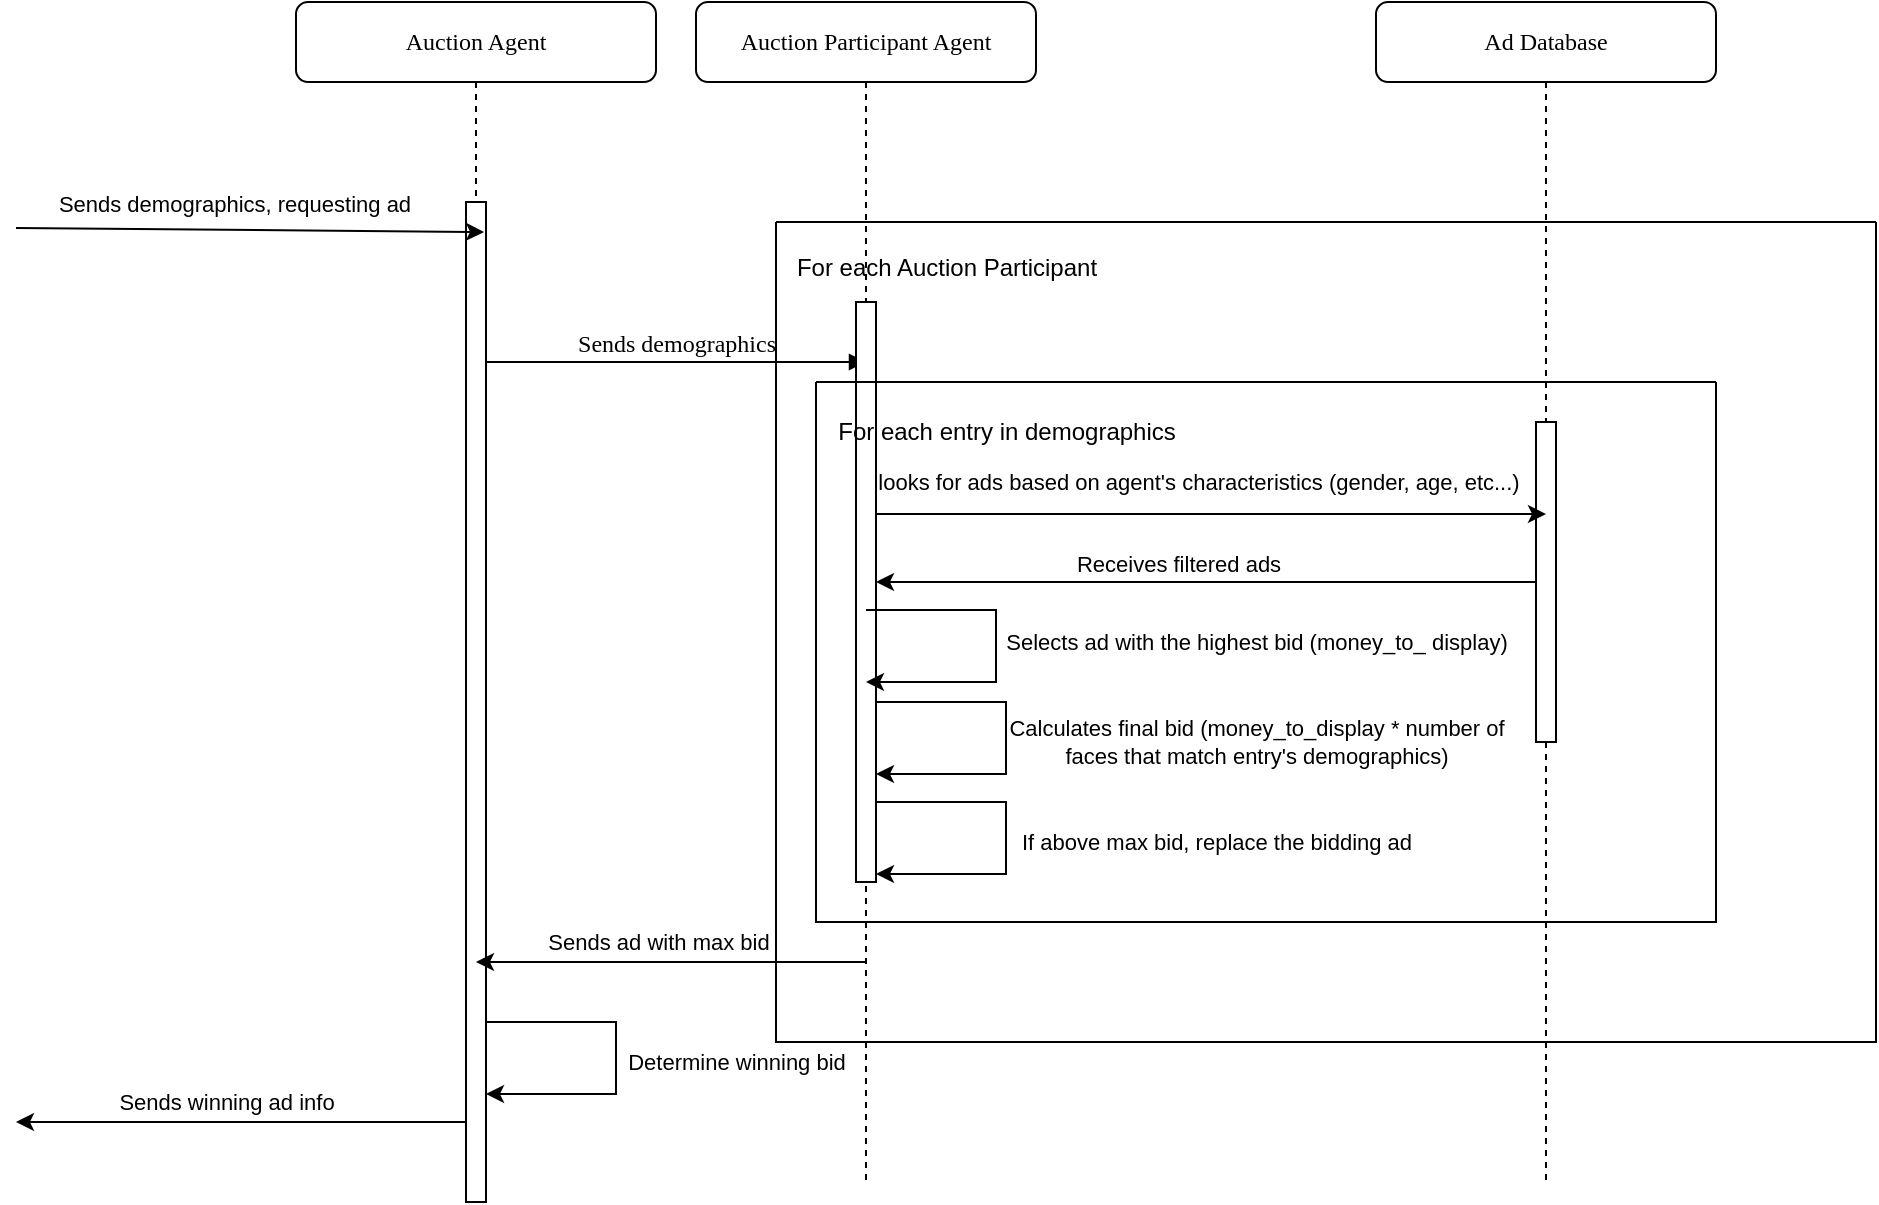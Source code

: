 <mxfile version="21.4.0" type="device">
  <diagram name="Page-1" id="13e1069c-82ec-6db2-03f1-153e76fe0fe0">
    <mxGraphModel dx="1434" dy="768" grid="1" gridSize="10" guides="1" tooltips="1" connect="1" arrows="1" fold="1" page="1" pageScale="1" pageWidth="1100" pageHeight="850" background="none" math="0" shadow="0">
      <root>
        <mxCell id="0" />
        <mxCell id="1" parent="0" />
        <mxCell id="7baba1c4bc27f4b0-8" value="Auction Agent" style="shape=umlLifeline;perimeter=lifelinePerimeter;whiteSpace=wrap;html=1;container=1;collapsible=0;recursiveResize=0;outlineConnect=0;rounded=1;shadow=0;comic=0;labelBackgroundColor=none;strokeWidth=1;fontFamily=Verdana;fontSize=12;align=center;" parent="1" vertex="1">
          <mxGeometry x="150" y="80" width="180" height="600" as="geometry" />
        </mxCell>
        <mxCell id="7baba1c4bc27f4b0-9" value="" style="html=1;points=[];perimeter=orthogonalPerimeter;rounded=0;shadow=0;comic=0;labelBackgroundColor=none;strokeWidth=1;fontFamily=Verdana;fontSize=12;align=center;" parent="7baba1c4bc27f4b0-8" vertex="1">
          <mxGeometry x="85" y="100" width="10" height="500" as="geometry" />
        </mxCell>
        <mxCell id="XB6QEq4kw-e9aRP56zeP-51" value="Determine winning bid" style="endArrow=classic;html=1;rounded=0;" edge="1" parent="7baba1c4bc27f4b0-8">
          <mxGeometry x="0.024" y="60" width="50" height="50" relative="1" as="geometry">
            <mxPoint x="95" y="510" as="sourcePoint" />
            <mxPoint x="95" y="546" as="targetPoint" />
            <Array as="points">
              <mxPoint x="160" y="510" />
              <mxPoint x="160" y="546" />
            </Array>
            <mxPoint as="offset" />
          </mxGeometry>
        </mxCell>
        <mxCell id="7baba1c4bc27f4b0-11" value="Sends demographics" style="html=1;verticalAlign=bottom;endArrow=block;labelBackgroundColor=none;fontFamily=Verdana;fontSize=12;edgeStyle=elbowEdgeStyle;elbow=vertical;" parent="1" source="7baba1c4bc27f4b0-9" edge="1">
          <mxGeometry relative="1" as="geometry">
            <mxPoint x="220" y="190" as="sourcePoint" />
            <mxPoint x="435" y="260" as="targetPoint" />
            <Array as="points">
              <mxPoint x="250" y="260" />
              <mxPoint x="210" y="350" />
              <mxPoint x="210" y="250" />
              <mxPoint x="290" y="210" />
            </Array>
            <mxPoint as="offset" />
          </mxGeometry>
        </mxCell>
        <mxCell id="XB6QEq4kw-e9aRP56zeP-30" value="Sends demographics, requesting ad" style="endArrow=classic;html=1;rounded=0;entryX=0.9;entryY=0.03;entryDx=0;entryDy=0;entryPerimeter=0;" edge="1" parent="1" target="7baba1c4bc27f4b0-9">
          <mxGeometry x="-0.072" y="13" width="50" height="50" relative="1" as="geometry">
            <mxPoint x="10" y="193" as="sourcePoint" />
            <mxPoint x="70" y="180" as="targetPoint" />
            <mxPoint as="offset" />
          </mxGeometry>
        </mxCell>
        <mxCell id="7baba1c4bc27f4b0-3" value="Auction Participant Agent" style="shape=umlLifeline;perimeter=lifelinePerimeter;whiteSpace=wrap;html=1;container=1;collapsible=0;recursiveResize=0;outlineConnect=0;rounded=1;shadow=0;comic=0;labelBackgroundColor=none;strokeWidth=1;fontFamily=Verdana;fontSize=12;align=center;" parent="1" vertex="1">
          <mxGeometry x="350" y="80" width="170" height="590" as="geometry" />
        </mxCell>
        <mxCell id="XB6QEq4kw-e9aRP56zeP-35" value="" style="html=1;points=[];perimeter=orthogonalPerimeter;rounded=0;shadow=0;comic=0;labelBackgroundColor=none;strokeWidth=1;fontFamily=Verdana;fontSize=12;align=center;" vertex="1" parent="7baba1c4bc27f4b0-3">
          <mxGeometry x="80" y="150" width="10" height="290" as="geometry" />
        </mxCell>
        <mxCell id="XB6QEq4kw-e9aRP56zeP-45" value="Selects ad with the highest bid (money_to_ display)" style="endArrow=classic;html=1;rounded=0;" edge="1" parent="7baba1c4bc27f4b0-3">
          <mxGeometry x="-0.024" y="130" width="50" height="50" relative="1" as="geometry">
            <mxPoint x="85" y="304" as="sourcePoint" />
            <mxPoint x="85" y="340" as="targetPoint" />
            <Array as="points">
              <mxPoint x="150" y="304" />
              <mxPoint x="150" y="340" />
            </Array>
            <mxPoint as="offset" />
          </mxGeometry>
        </mxCell>
        <mxCell id="XB6QEq4kw-e9aRP56zeP-36" value="" style="swimlane;startSize=0;" vertex="1" parent="1">
          <mxGeometry x="390" y="190" width="550" height="410" as="geometry" />
        </mxCell>
        <mxCell id="XB6QEq4kw-e9aRP56zeP-37" value="For each Auction Participant" style="text;html=1;align=center;verticalAlign=middle;resizable=0;points=[];autosize=1;strokeColor=none;fillColor=none;" vertex="1" parent="XB6QEq4kw-e9aRP56zeP-36">
          <mxGeometry y="8" width="170" height="30" as="geometry" />
        </mxCell>
        <mxCell id="XB6QEq4kw-e9aRP56zeP-38" value="" style="swimlane;startSize=0;" vertex="1" parent="XB6QEq4kw-e9aRP56zeP-36">
          <mxGeometry x="20" y="80" width="450" height="270" as="geometry" />
        </mxCell>
        <mxCell id="XB6QEq4kw-e9aRP56zeP-39" value="For each entry in demographics" style="text;html=1;align=center;verticalAlign=middle;resizable=0;points=[];autosize=1;strokeColor=none;fillColor=none;" vertex="1" parent="XB6QEq4kw-e9aRP56zeP-38">
          <mxGeometry y="10" width="190" height="30" as="geometry" />
        </mxCell>
        <mxCell id="XB6QEq4kw-e9aRP56zeP-46" value="Calculates final bid (money_to_display * number of &lt;br&gt;faces that match entry&#39;s demographics)" style="endArrow=classic;html=1;rounded=0;" edge="1" parent="XB6QEq4kw-e9aRP56zeP-38">
          <mxGeometry x="0.024" y="125" width="50" height="50" relative="1" as="geometry">
            <mxPoint x="30" y="160" as="sourcePoint" />
            <mxPoint x="30" y="196" as="targetPoint" />
            <Array as="points">
              <mxPoint x="95" y="160" />
              <mxPoint x="95" y="196" />
            </Array>
            <mxPoint as="offset" />
          </mxGeometry>
        </mxCell>
        <mxCell id="XB6QEq4kw-e9aRP56zeP-48" value="If above max bid, replace the bidding ad" style="endArrow=classic;html=1;rounded=0;" edge="1" parent="XB6QEq4kw-e9aRP56zeP-38">
          <mxGeometry x="0.024" y="105" width="50" height="50" relative="1" as="geometry">
            <mxPoint x="30" y="210" as="sourcePoint" />
            <mxPoint x="30" y="246" as="targetPoint" />
            <Array as="points">
              <mxPoint x="95" y="210" />
              <mxPoint x="95" y="246" />
            </Array>
            <mxPoint as="offset" />
          </mxGeometry>
        </mxCell>
        <mxCell id="XB6QEq4kw-e9aRP56zeP-40" value="Ad Database" style="shape=umlLifeline;perimeter=lifelinePerimeter;whiteSpace=wrap;html=1;container=1;collapsible=0;recursiveResize=0;outlineConnect=0;rounded=1;shadow=0;comic=0;labelBackgroundColor=none;strokeWidth=1;fontFamily=Verdana;fontSize=12;align=center;" vertex="1" parent="1">
          <mxGeometry x="690" y="80" width="170" height="590" as="geometry" />
        </mxCell>
        <mxCell id="XB6QEq4kw-e9aRP56zeP-41" value="" style="html=1;points=[];perimeter=orthogonalPerimeter;rounded=0;shadow=0;comic=0;labelBackgroundColor=none;strokeWidth=1;fontFamily=Verdana;fontSize=12;align=center;" vertex="1" parent="XB6QEq4kw-e9aRP56zeP-40">
          <mxGeometry x="80" y="210" width="10" height="160" as="geometry" />
        </mxCell>
        <mxCell id="XB6QEq4kw-e9aRP56zeP-42" value="" style="endArrow=classic;html=1;rounded=0;" edge="1" parent="1" source="XB6QEq4kw-e9aRP56zeP-35">
          <mxGeometry width="50" height="50" relative="1" as="geometry">
            <mxPoint x="490" y="390" as="sourcePoint" />
            <mxPoint x="775" y="336" as="targetPoint" />
            <Array as="points" />
          </mxGeometry>
        </mxCell>
        <mxCell id="XB6QEq4kw-e9aRP56zeP-43" value="looks for ads based on agent&#39;s characteristics (gender, age, etc...)" style="edgeLabel;html=1;align=center;verticalAlign=middle;resizable=0;points=[];" vertex="1" connectable="0" parent="XB6QEq4kw-e9aRP56zeP-42">
          <mxGeometry x="-0.097" relative="1" as="geometry">
            <mxPoint x="9" y="-16" as="offset" />
          </mxGeometry>
        </mxCell>
        <mxCell id="XB6QEq4kw-e9aRP56zeP-44" value="Receives filtered ads" style="endArrow=classic;html=1;rounded=0;" edge="1" parent="1" source="XB6QEq4kw-e9aRP56zeP-41">
          <mxGeometry x="0.084" y="-9" width="50" height="50" relative="1" as="geometry">
            <mxPoint x="670" y="400" as="sourcePoint" />
            <mxPoint x="440" y="370" as="targetPoint" />
            <Array as="points">
              <mxPoint x="500" y="370" />
            </Array>
            <mxPoint as="offset" />
          </mxGeometry>
        </mxCell>
        <mxCell id="XB6QEq4kw-e9aRP56zeP-49" value="" style="endArrow=classic;html=1;rounded=0;" edge="1" parent="1" source="7baba1c4bc27f4b0-3" target="7baba1c4bc27f4b0-8">
          <mxGeometry width="50" height="50" relative="1" as="geometry">
            <mxPoint x="290" y="480" as="sourcePoint" />
            <mxPoint x="340" y="430" as="targetPoint" />
            <Array as="points">
              <mxPoint x="310" y="560" />
            </Array>
          </mxGeometry>
        </mxCell>
        <mxCell id="XB6QEq4kw-e9aRP56zeP-50" value="Sends ad with max bid" style="edgeLabel;html=1;align=center;verticalAlign=middle;resizable=0;points=[];" vertex="1" connectable="0" parent="XB6QEq4kw-e9aRP56zeP-49">
          <mxGeometry x="0.061" y="-1" relative="1" as="geometry">
            <mxPoint x="-1" y="-9" as="offset" />
          </mxGeometry>
        </mxCell>
        <mxCell id="XB6QEq4kw-e9aRP56zeP-52" value="" style="endArrow=classic;html=1;rounded=0;" edge="1" parent="1">
          <mxGeometry width="50" height="50" relative="1" as="geometry">
            <mxPoint x="235" y="640" as="sourcePoint" />
            <mxPoint x="10" y="640" as="targetPoint" />
            <Array as="points">
              <mxPoint x="110" y="640" />
            </Array>
          </mxGeometry>
        </mxCell>
        <mxCell id="XB6QEq4kw-e9aRP56zeP-53" value="Sends winning ad info" style="edgeLabel;html=1;align=center;verticalAlign=middle;resizable=0;points=[];" vertex="1" connectable="0" parent="XB6QEq4kw-e9aRP56zeP-52">
          <mxGeometry x="0.061" y="-1" relative="1" as="geometry">
            <mxPoint x="-1" y="-9" as="offset" />
          </mxGeometry>
        </mxCell>
      </root>
    </mxGraphModel>
  </diagram>
</mxfile>

